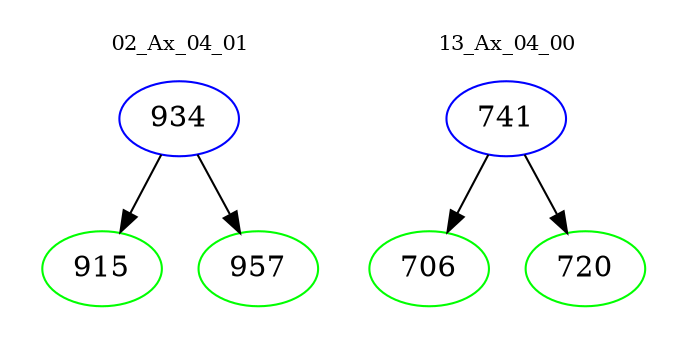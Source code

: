 digraph{
subgraph cluster_0 {
color = white
label = "02_Ax_04_01";
fontsize=10;
T0_934 [label="934", color="blue"]
T0_934 -> T0_915 [color="black"]
T0_915 [label="915", color="green"]
T0_934 -> T0_957 [color="black"]
T0_957 [label="957", color="green"]
}
subgraph cluster_1 {
color = white
label = "13_Ax_04_00";
fontsize=10;
T1_741 [label="741", color="blue"]
T1_741 -> T1_706 [color="black"]
T1_706 [label="706", color="green"]
T1_741 -> T1_720 [color="black"]
T1_720 [label="720", color="green"]
}
}
